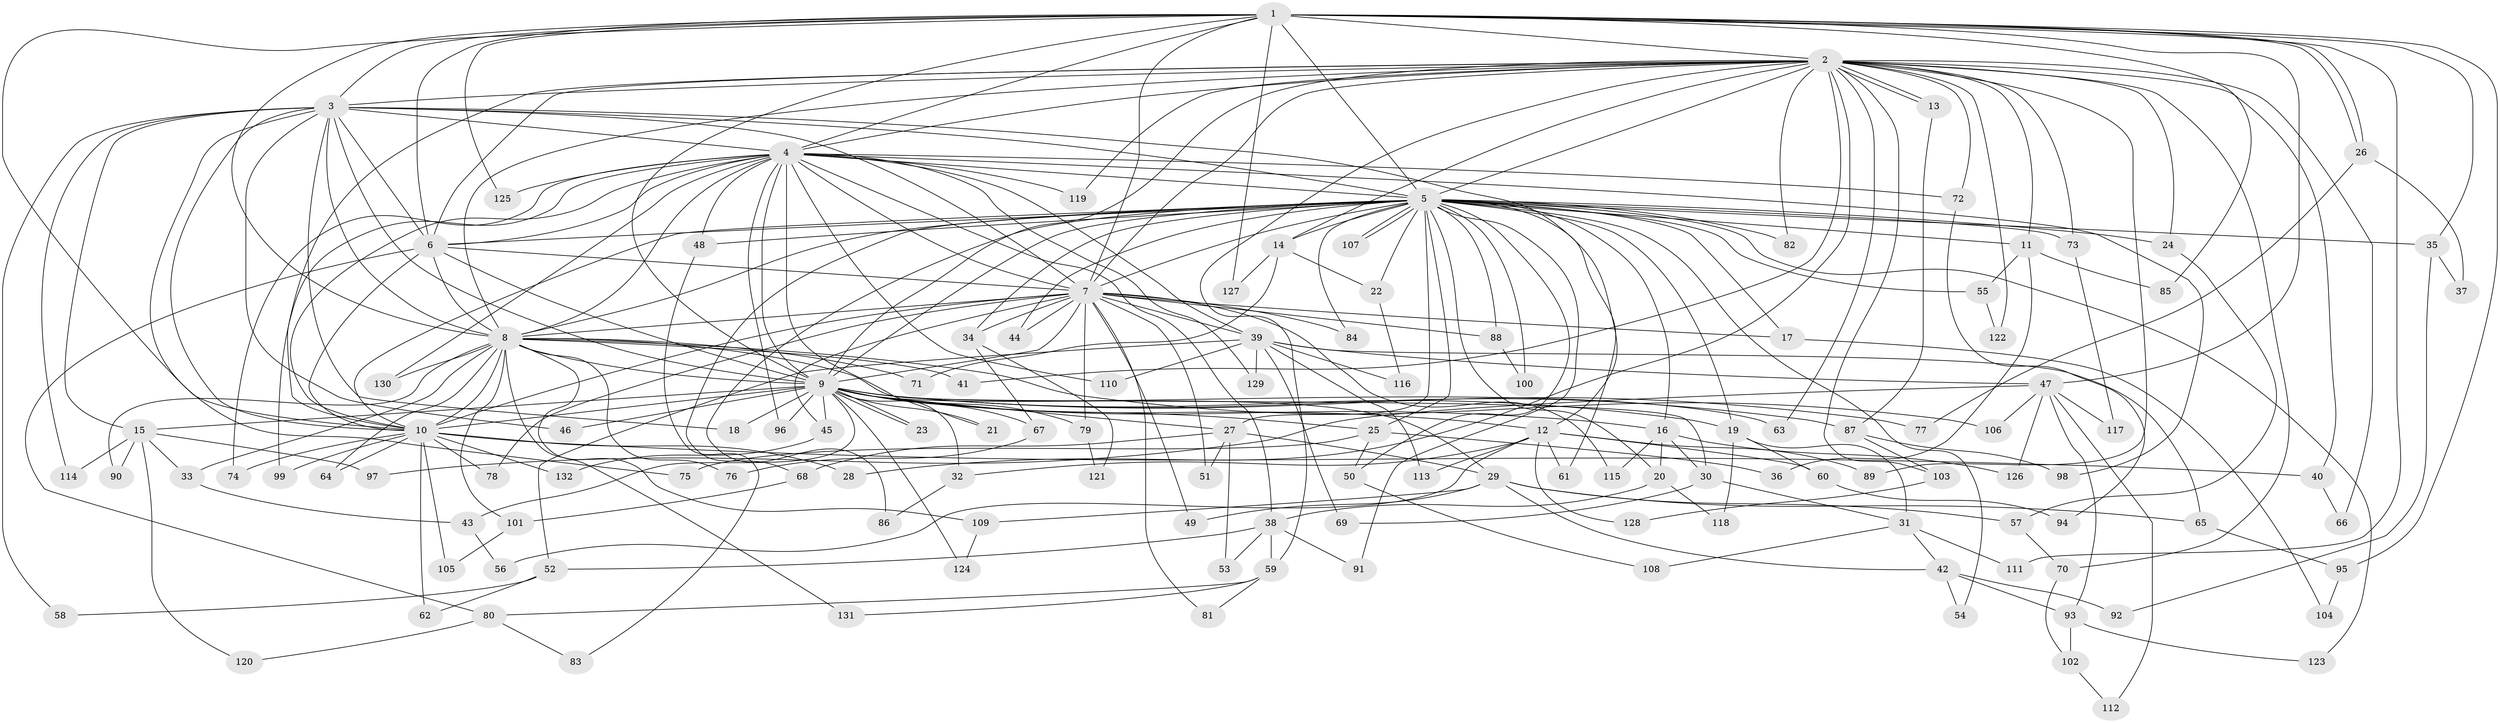 // coarse degree distribution, {9: 0.015151515151515152, 23: 0.015151515151515152, 33: 0.015151515151515152, 32: 0.015151515151515152, 2: 0.5454545454545454, 4: 0.12121212121212122, 3: 0.09090909090909091, 1: 0.09090909090909091, 5: 0.030303030303030304, 7: 0.030303030303030304, 6: 0.015151515151515152, 15: 0.015151515151515152}
// Generated by graph-tools (version 1.1) at 2025/47/03/04/25 21:47:48]
// undirected, 132 vertices, 289 edges
graph export_dot {
graph [start="1"]
  node [color=gray90,style=filled];
  1;
  2;
  3;
  4;
  5;
  6;
  7;
  8;
  9;
  10;
  11;
  12;
  13;
  14;
  15;
  16;
  17;
  18;
  19;
  20;
  21;
  22;
  23;
  24;
  25;
  26;
  27;
  28;
  29;
  30;
  31;
  32;
  33;
  34;
  35;
  36;
  37;
  38;
  39;
  40;
  41;
  42;
  43;
  44;
  45;
  46;
  47;
  48;
  49;
  50;
  51;
  52;
  53;
  54;
  55;
  56;
  57;
  58;
  59;
  60;
  61;
  62;
  63;
  64;
  65;
  66;
  67;
  68;
  69;
  70;
  71;
  72;
  73;
  74;
  75;
  76;
  77;
  78;
  79;
  80;
  81;
  82;
  83;
  84;
  85;
  86;
  87;
  88;
  89;
  90;
  91;
  92;
  93;
  94;
  95;
  96;
  97;
  98;
  99;
  100;
  101;
  102;
  103;
  104;
  105;
  106;
  107;
  108;
  109;
  110;
  111;
  112;
  113;
  114;
  115;
  116;
  117;
  118;
  119;
  120;
  121;
  122;
  123;
  124;
  125;
  126;
  127;
  128;
  129;
  130;
  131;
  132;
  1 -- 2;
  1 -- 3;
  1 -- 4;
  1 -- 5;
  1 -- 6;
  1 -- 7;
  1 -- 8;
  1 -- 9;
  1 -- 10;
  1 -- 26;
  1 -- 26;
  1 -- 35;
  1 -- 47;
  1 -- 85;
  1 -- 95;
  1 -- 111;
  1 -- 125;
  1 -- 127;
  2 -- 3;
  2 -- 4;
  2 -- 5;
  2 -- 6;
  2 -- 7;
  2 -- 8;
  2 -- 9;
  2 -- 10;
  2 -- 11;
  2 -- 13;
  2 -- 13;
  2 -- 14;
  2 -- 24;
  2 -- 28;
  2 -- 40;
  2 -- 41;
  2 -- 59;
  2 -- 63;
  2 -- 66;
  2 -- 70;
  2 -- 72;
  2 -- 73;
  2 -- 82;
  2 -- 89;
  2 -- 103;
  2 -- 119;
  2 -- 122;
  3 -- 4;
  3 -- 5;
  3 -- 6;
  3 -- 7;
  3 -- 8;
  3 -- 9;
  3 -- 10;
  3 -- 12;
  3 -- 15;
  3 -- 18;
  3 -- 46;
  3 -- 58;
  3 -- 75;
  3 -- 114;
  4 -- 5;
  4 -- 6;
  4 -- 7;
  4 -- 8;
  4 -- 9;
  4 -- 10;
  4 -- 21;
  4 -- 38;
  4 -- 39;
  4 -- 48;
  4 -- 72;
  4 -- 74;
  4 -- 96;
  4 -- 98;
  4 -- 99;
  4 -- 110;
  4 -- 119;
  4 -- 125;
  4 -- 129;
  4 -- 130;
  5 -- 6;
  5 -- 7;
  5 -- 8;
  5 -- 9;
  5 -- 10;
  5 -- 11;
  5 -- 14;
  5 -- 16;
  5 -- 17;
  5 -- 19;
  5 -- 20;
  5 -- 22;
  5 -- 24;
  5 -- 25;
  5 -- 27;
  5 -- 34;
  5 -- 35;
  5 -- 44;
  5 -- 48;
  5 -- 50;
  5 -- 54;
  5 -- 55;
  5 -- 61;
  5 -- 68;
  5 -- 73;
  5 -- 82;
  5 -- 84;
  5 -- 86;
  5 -- 88;
  5 -- 91;
  5 -- 100;
  5 -- 107;
  5 -- 107;
  5 -- 123;
  6 -- 7;
  6 -- 8;
  6 -- 9;
  6 -- 10;
  6 -- 80;
  7 -- 8;
  7 -- 9;
  7 -- 10;
  7 -- 17;
  7 -- 34;
  7 -- 39;
  7 -- 44;
  7 -- 45;
  7 -- 49;
  7 -- 51;
  7 -- 78;
  7 -- 79;
  7 -- 81;
  7 -- 84;
  7 -- 88;
  7 -- 115;
  8 -- 9;
  8 -- 10;
  8 -- 30;
  8 -- 33;
  8 -- 41;
  8 -- 64;
  8 -- 71;
  8 -- 76;
  8 -- 90;
  8 -- 101;
  8 -- 106;
  8 -- 109;
  8 -- 130;
  8 -- 131;
  9 -- 10;
  9 -- 12;
  9 -- 15;
  9 -- 16;
  9 -- 18;
  9 -- 19;
  9 -- 21;
  9 -- 23;
  9 -- 23;
  9 -- 25;
  9 -- 27;
  9 -- 29;
  9 -- 32;
  9 -- 43;
  9 -- 45;
  9 -- 46;
  9 -- 63;
  9 -- 67;
  9 -- 77;
  9 -- 79;
  9 -- 87;
  9 -- 96;
  9 -- 124;
  10 -- 28;
  10 -- 40;
  10 -- 62;
  10 -- 64;
  10 -- 74;
  10 -- 78;
  10 -- 99;
  10 -- 105;
  10 -- 132;
  11 -- 36;
  11 -- 55;
  11 -- 85;
  12 -- 32;
  12 -- 56;
  12 -- 60;
  12 -- 61;
  12 -- 89;
  12 -- 113;
  12 -- 128;
  13 -- 87;
  14 -- 22;
  14 -- 71;
  14 -- 127;
  15 -- 33;
  15 -- 90;
  15 -- 97;
  15 -- 114;
  15 -- 120;
  16 -- 20;
  16 -- 30;
  16 -- 115;
  16 -- 126;
  17 -- 104;
  19 -- 31;
  19 -- 60;
  19 -- 118;
  20 -- 38;
  20 -- 118;
  22 -- 116;
  24 -- 57;
  25 -- 36;
  25 -- 50;
  25 -- 75;
  26 -- 37;
  26 -- 77;
  27 -- 29;
  27 -- 51;
  27 -- 53;
  27 -- 68;
  29 -- 42;
  29 -- 49;
  29 -- 57;
  29 -- 65;
  29 -- 109;
  30 -- 31;
  30 -- 69;
  31 -- 42;
  31 -- 108;
  31 -- 111;
  32 -- 86;
  33 -- 43;
  34 -- 67;
  34 -- 121;
  35 -- 37;
  35 -- 92;
  38 -- 52;
  38 -- 53;
  38 -- 59;
  38 -- 91;
  39 -- 47;
  39 -- 52;
  39 -- 65;
  39 -- 69;
  39 -- 110;
  39 -- 113;
  39 -- 116;
  39 -- 129;
  40 -- 66;
  42 -- 54;
  42 -- 92;
  42 -- 93;
  43 -- 56;
  45 -- 132;
  47 -- 93;
  47 -- 97;
  47 -- 106;
  47 -- 112;
  47 -- 117;
  47 -- 126;
  48 -- 83;
  50 -- 108;
  52 -- 58;
  52 -- 62;
  55 -- 122;
  57 -- 70;
  59 -- 80;
  59 -- 81;
  59 -- 131;
  60 -- 94;
  65 -- 95;
  67 -- 76;
  68 -- 101;
  70 -- 102;
  72 -- 94;
  73 -- 117;
  79 -- 121;
  80 -- 83;
  80 -- 120;
  87 -- 98;
  87 -- 103;
  88 -- 100;
  93 -- 102;
  93 -- 123;
  95 -- 104;
  101 -- 105;
  102 -- 112;
  103 -- 128;
  109 -- 124;
}
